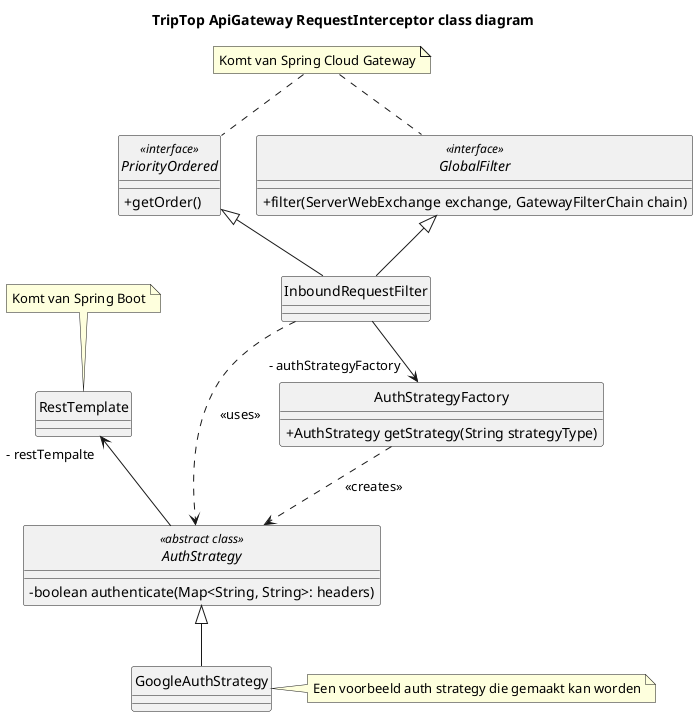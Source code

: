 @startuml

hide circle
skinparam classAttributeIconSize 0

title TripTop ApiGateway RequestInterceptor class diagram

interface GlobalFilter <<interface>> {
    + filter(ServerWebExchange exchange, GatewayFilterChain chain)
}
note "Komt van Spring Cloud Gateway" as filterNote

filterNote .. GlobalFilter

interface PriorityOrdered <<interface>> {
    + getOrder()
}

filterNote .. PriorityOrdered

class InboundRequestFilter {
}

class RestTemplate{
}

note "Komt van Spring Boot" as restTemplateNote
restTemplateNote .. RestTemplate

class AuthStrategyFactory {
    + AuthStrategy getStrategy(String strategyType)
}

abstract class AuthStrategy <<abstract class>> {
    - boolean authenticate(Map<String, String>: headers)
}

class GoogleAuthStrategy {}
note "Een voorbeeld auth strategy die gemaakt kan worden" as googleAuthStrategyNote
googleAuthStrategyNote ..left GoogleAuthStrategy

InboundRequestFilter -up-^ GlobalFilter
InboundRequestFilter -up-^ PriorityOrdered
InboundRequestFilter --> "- authStrategyFactory" AuthStrategyFactory

AuthStrategyFactory ..> AuthStrategy : <<creates>>
InboundRequestFilter ..> AuthStrategy : <<uses>>

AuthStrategy --up> "- restTempalte" RestTemplate

GoogleAuthStrategy -up-^ AuthStrategy


@enduml